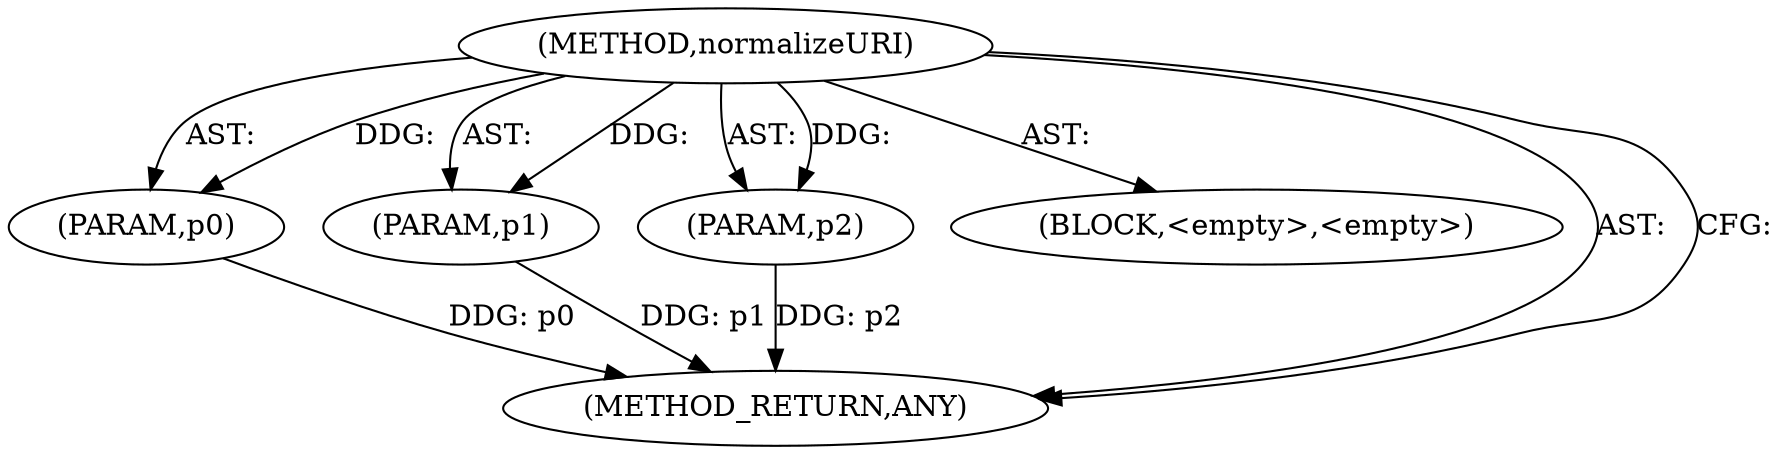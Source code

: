 digraph "normalizeURI" {  
"111669149708" [label = <(METHOD,normalizeURI)> ]
"115964117015" [label = <(PARAM,p0)> ]
"115964117016" [label = <(PARAM,p1)> ]
"115964117017" [label = <(PARAM,p2)> ]
"25769803795" [label = <(BLOCK,&lt;empty&gt;,&lt;empty&gt;)> ]
"128849018892" [label = <(METHOD_RETURN,ANY)> ]
  "111669149708" -> "115964117015"  [ label = "AST: "] 
  "111669149708" -> "115964117016"  [ label = "AST: "] 
  "111669149708" -> "25769803795"  [ label = "AST: "] 
  "111669149708" -> "115964117017"  [ label = "AST: "] 
  "111669149708" -> "128849018892"  [ label = "AST: "] 
  "111669149708" -> "128849018892"  [ label = "CFG: "] 
  "115964117015" -> "128849018892"  [ label = "DDG: p0"] 
  "115964117016" -> "128849018892"  [ label = "DDG: p1"] 
  "115964117017" -> "128849018892"  [ label = "DDG: p2"] 
  "111669149708" -> "115964117015"  [ label = "DDG: "] 
  "111669149708" -> "115964117016"  [ label = "DDG: "] 
  "111669149708" -> "115964117017"  [ label = "DDG: "] 
}
